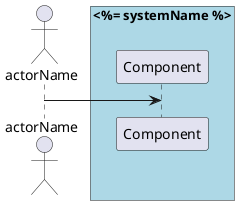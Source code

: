 @startuml
Actor "actorName" as A

box "<%= systemName %>" #lightblue
participant "Component" as C
A -> C
end box

@enduml
